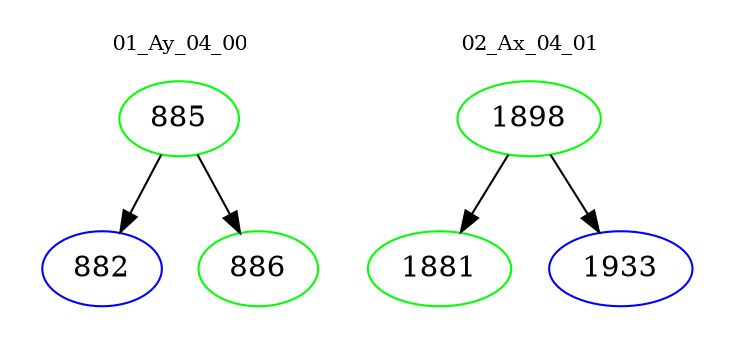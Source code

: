 digraph{
subgraph cluster_0 {
color = white
label = "01_Ay_04_00";
fontsize=10;
T0_885 [label="885", color="green"]
T0_885 -> T0_882 [color="black"]
T0_882 [label="882", color="blue"]
T0_885 -> T0_886 [color="black"]
T0_886 [label="886", color="green"]
}
subgraph cluster_1 {
color = white
label = "02_Ax_04_01";
fontsize=10;
T1_1898 [label="1898", color="green"]
T1_1898 -> T1_1881 [color="black"]
T1_1881 [label="1881", color="green"]
T1_1898 -> T1_1933 [color="black"]
T1_1933 [label="1933", color="blue"]
}
}
